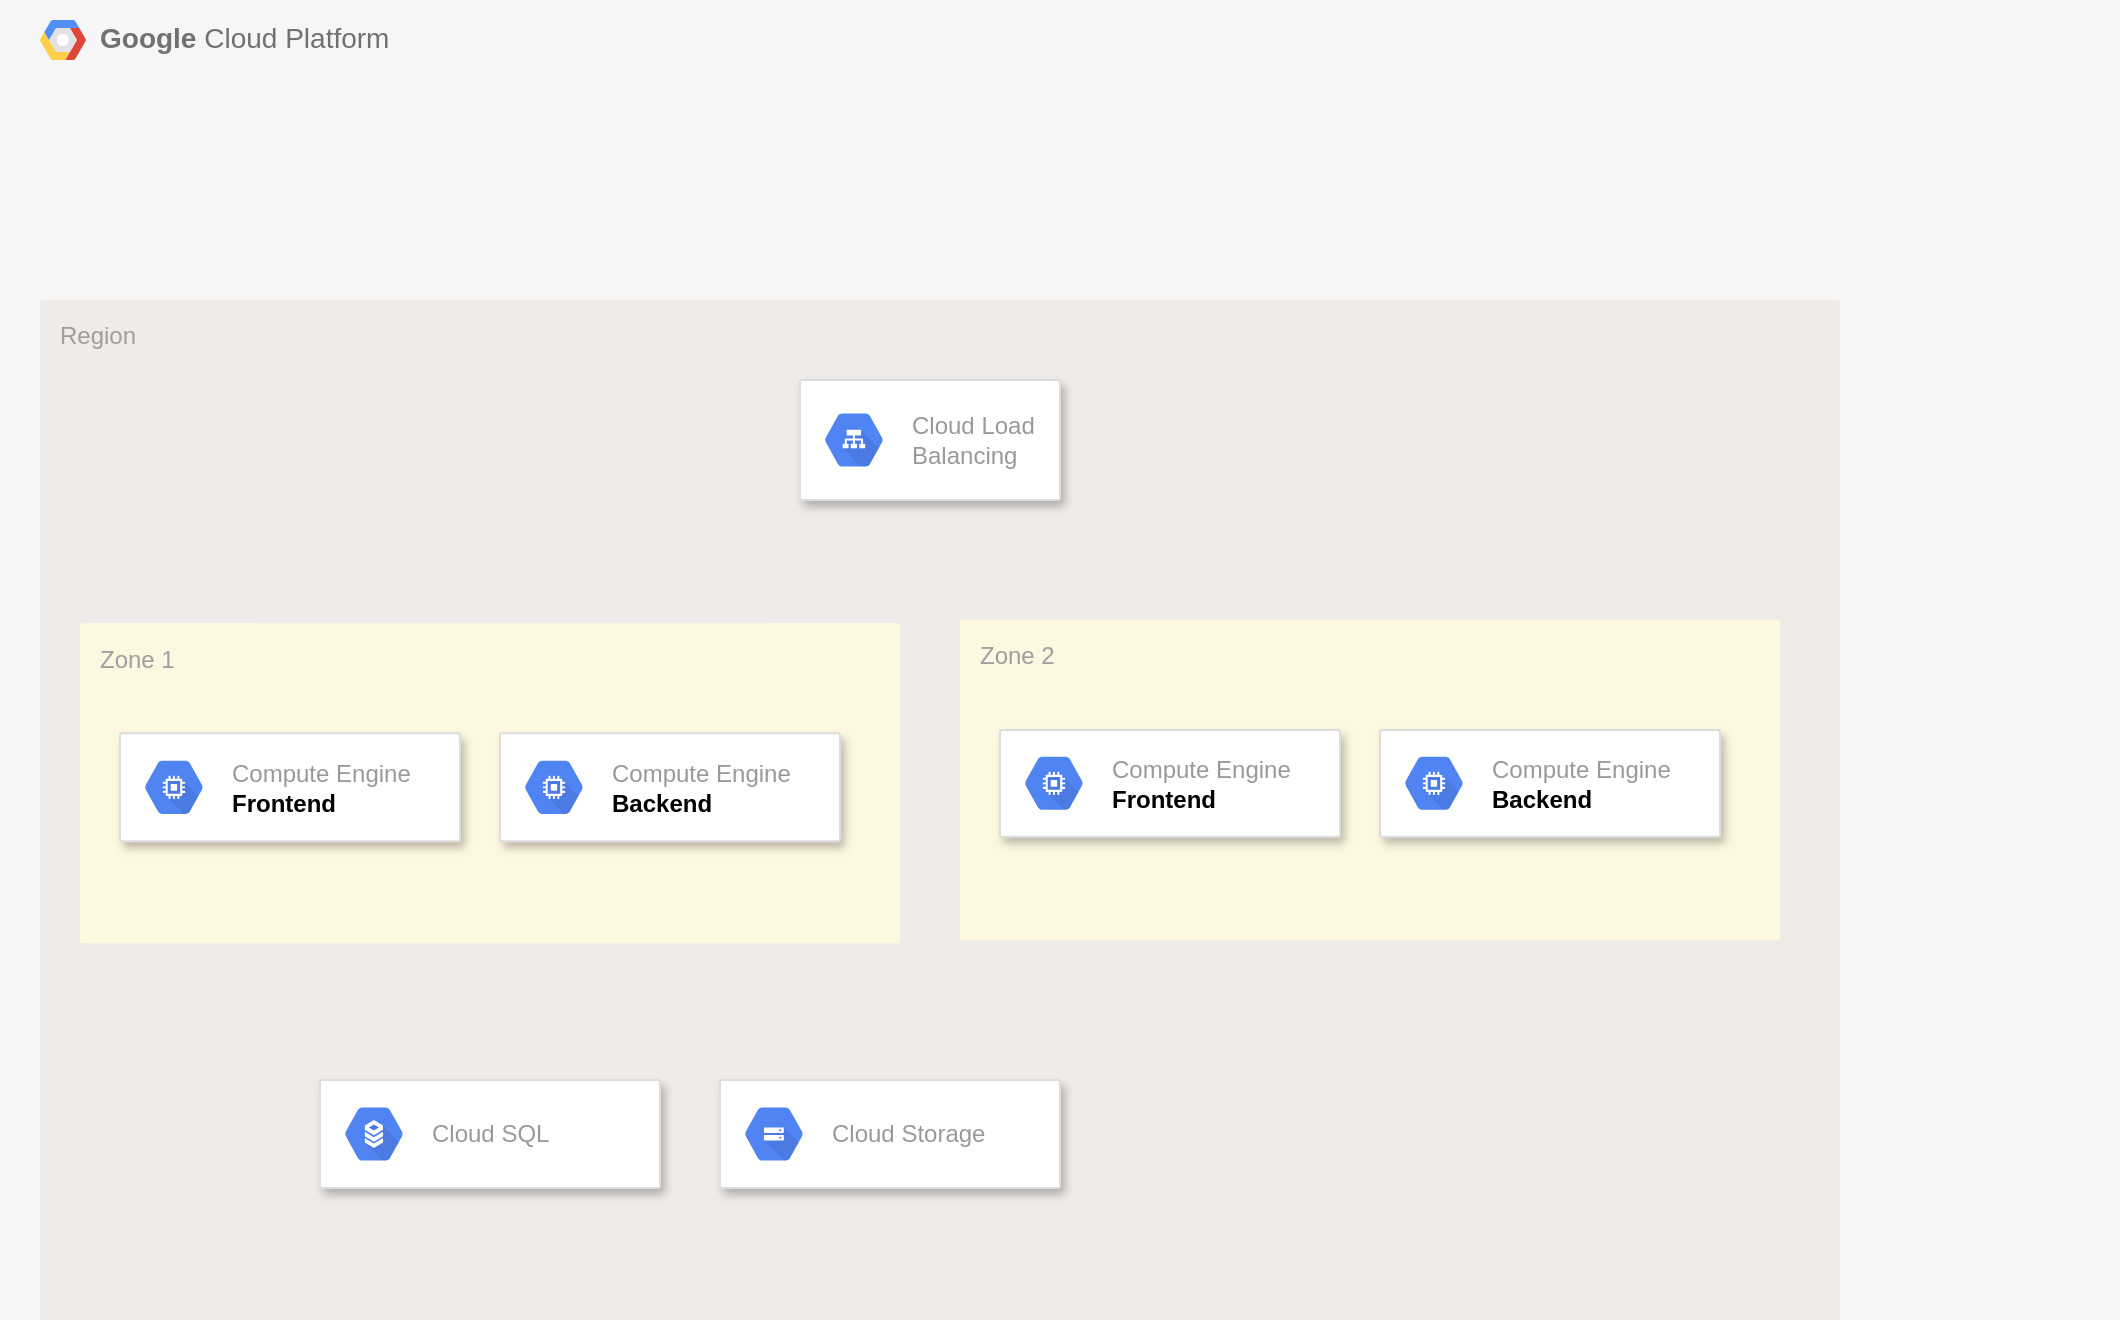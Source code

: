 <mxfile version="14.9.4" type="github">
  <diagram id="6PX3Zy6xk37n_NbxaG_6" name="Page-1">
    <mxGraphModel dx="475" dy="370" grid="1" gridSize="10" guides="1" tooltips="1" connect="1" arrows="1" fold="1" page="1" pageScale="1" pageWidth="850" pageHeight="1100" math="0" shadow="0">
      <root>
        <mxCell id="0" />
        <mxCell id="1" parent="0" />
        <mxCell id="AK8qgQz5lmK5oM4tBW5K-3" value="&lt;b&gt;Google &lt;/b&gt;Cloud Platform" style="fillColor=#F6F6F6;strokeColor=none;shadow=0;gradientColor=none;fontSize=14;align=left;spacing=10;fontColor=#717171;9E9E9E;verticalAlign=top;spacingTop=-4;fontStyle=0;spacingLeft=40;html=1;" vertex="1" parent="1">
          <mxGeometry y="80" width="1060" height="660" as="geometry" />
        </mxCell>
        <mxCell id="AK8qgQz5lmK5oM4tBW5K-4" value="" style="shape=mxgraph.gcp2.google_cloud_platform;fillColor=#F6F6F6;strokeColor=none;shadow=0;gradientColor=none;" vertex="1" parent="AK8qgQz5lmK5oM4tBW5K-3">
          <mxGeometry width="23" height="20" relative="1" as="geometry">
            <mxPoint x="20" y="10" as="offset" />
          </mxGeometry>
        </mxCell>
        <mxCell id="AK8qgQz5lmK5oM4tBW5K-18" value="Region" style="points=[[0,0,0],[0.25,0,0],[0.5,0,0],[0.75,0,0],[1,0,0],[1,0.25,0],[1,0.5,0],[1,0.75,0],[1,1,0],[0.75,1,0],[0.5,1,0],[0.25,1,0],[0,1,0],[0,0.75,0],[0,0.5,0],[0,0.25,0]];rounded=1;absoluteArcSize=1;arcSize=2;html=1;strokeColor=none;gradientColor=none;shadow=0;dashed=0;fontSize=12;fontColor=#9E9E9E;align=left;verticalAlign=top;spacing=10;spacingTop=-4;fillColor=#EFEBE9;" vertex="1" parent="AK8qgQz5lmK5oM4tBW5K-3">
          <mxGeometry x="20" y="150" width="900" height="510" as="geometry" />
        </mxCell>
        <mxCell id="AK8qgQz5lmK5oM4tBW5K-20" value="Zone 1" style="points=[[0,0,0],[0.25,0,0],[0.5,0,0],[0.75,0,0],[1,0,0],[1,0.25,0],[1,0.5,0],[1,0.75,0],[1,1,0],[0.75,1,0],[0.5,1,0],[0.25,1,0],[0,1,0],[0,0.75,0],[0,0.5,0],[0,0.25,0]];rounded=1;absoluteArcSize=1;arcSize=2;html=1;strokeColor=none;gradientColor=none;shadow=0;dashed=0;fontSize=12;fontColor=#9E9E9E;align=left;verticalAlign=top;spacing=10;spacingTop=-4;fillColor=#FFF8E1;" vertex="1" parent="AK8qgQz5lmK5oM4tBW5K-3">
          <mxGeometry x="40" y="311.67" width="410" height="160" as="geometry" />
        </mxCell>
        <mxCell id="AK8qgQz5lmK5oM4tBW5K-35" value="" style="strokeColor=#dddddd;shadow=1;strokeWidth=1;rounded=1;absoluteArcSize=1;arcSize=2;" vertex="1" parent="AK8qgQz5lmK5oM4tBW5K-3">
          <mxGeometry x="60" y="366.68" width="170" height="54" as="geometry" />
        </mxCell>
        <mxCell id="AK8qgQz5lmK5oM4tBW5K-36" value="Compute Engine&lt;br&gt;&lt;font color=&quot;#000000&quot;&gt;&lt;b&gt;Frontend&lt;/b&gt;&lt;/font&gt;" style="dashed=0;connectable=0;html=1;fillColor=#5184F3;strokeColor=none;shape=mxgraph.gcp2.hexIcon;prIcon=compute_engine;part=1;labelPosition=right;verticalLabelPosition=middle;align=left;verticalAlign=middle;spacingLeft=5;fontColor=#999999;fontSize=12;" vertex="1" parent="AK8qgQz5lmK5oM4tBW5K-35">
          <mxGeometry y="0.5" width="44" height="39" relative="1" as="geometry">
            <mxPoint x="5" y="-19.5" as="offset" />
          </mxGeometry>
        </mxCell>
        <mxCell id="AK8qgQz5lmK5oM4tBW5K-45" value="" style="strokeColor=#dddddd;shadow=1;strokeWidth=1;rounded=1;absoluteArcSize=1;arcSize=2;" vertex="1" parent="AK8qgQz5lmK5oM4tBW5K-3">
          <mxGeometry x="250" y="366.68" width="170" height="54" as="geometry" />
        </mxCell>
        <mxCell id="AK8qgQz5lmK5oM4tBW5K-46" value="Compute Engine&lt;br&gt;&lt;font color=&quot;#000000&quot;&gt;&lt;b&gt;Backend&lt;/b&gt;&lt;/font&gt;" style="dashed=0;connectable=0;html=1;fillColor=#5184F3;strokeColor=none;shape=mxgraph.gcp2.hexIcon;prIcon=compute_engine;part=1;labelPosition=right;verticalLabelPosition=middle;align=left;verticalAlign=middle;spacingLeft=5;fontColor=#999999;fontSize=12;" vertex="1" parent="AK8qgQz5lmK5oM4tBW5K-45">
          <mxGeometry y="0.5" width="44" height="39" relative="1" as="geometry">
            <mxPoint x="5" y="-19.5" as="offset" />
          </mxGeometry>
        </mxCell>
        <mxCell id="AK8qgQz5lmK5oM4tBW5K-49" value="Zone 2" style="points=[[0,0,0],[0.25,0,0],[0.5,0,0],[0.75,0,0],[1,0,0],[1,0.25,0],[1,0.5,0],[1,0.75,0],[1,1,0],[0.75,1,0],[0.5,1,0],[0.25,1,0],[0,1,0],[0,0.75,0],[0,0.5,0],[0,0.25,0]];rounded=1;absoluteArcSize=1;arcSize=2;html=1;strokeColor=none;gradientColor=none;shadow=0;dashed=0;fontSize=12;fontColor=#9E9E9E;align=left;verticalAlign=top;spacing=10;spacingTop=-4;fillColor=#FFF8E1;" vertex="1" parent="AK8qgQz5lmK5oM4tBW5K-3">
          <mxGeometry x="480" y="310" width="410" height="160" as="geometry" />
        </mxCell>
        <mxCell id="AK8qgQz5lmK5oM4tBW5K-50" value="" style="strokeColor=#dddddd;shadow=1;strokeWidth=1;rounded=1;absoluteArcSize=1;arcSize=2;" vertex="1" parent="AK8qgQz5lmK5oM4tBW5K-3">
          <mxGeometry x="500" y="365.01" width="170" height="53.33" as="geometry" />
        </mxCell>
        <mxCell id="AK8qgQz5lmK5oM4tBW5K-51" value="Compute Engine&lt;br&gt;&lt;font color=&quot;#000000&quot;&gt;&lt;b&gt;Frontend&lt;/b&gt;&lt;/font&gt;" style="dashed=0;connectable=0;html=1;fillColor=#5184F3;strokeColor=none;shape=mxgraph.gcp2.hexIcon;prIcon=compute_engine;part=1;labelPosition=right;verticalLabelPosition=middle;align=left;verticalAlign=middle;spacingLeft=5;fontColor=#999999;fontSize=12;" vertex="1" parent="AK8qgQz5lmK5oM4tBW5K-50">
          <mxGeometry y="0.5" width="44" height="39" relative="1" as="geometry">
            <mxPoint x="5" y="-19.5" as="offset" />
          </mxGeometry>
        </mxCell>
        <mxCell id="AK8qgQz5lmK5oM4tBW5K-52" value="" style="strokeColor=#dddddd;shadow=1;strokeWidth=1;rounded=1;absoluteArcSize=1;arcSize=2;" vertex="1" parent="AK8qgQz5lmK5oM4tBW5K-3">
          <mxGeometry x="690" y="365.01" width="170" height="53.33" as="geometry" />
        </mxCell>
        <mxCell id="AK8qgQz5lmK5oM4tBW5K-53" value="Compute Engine&lt;br&gt;&lt;font color=&quot;#000000&quot;&gt;&lt;b&gt;Backend&lt;/b&gt;&lt;/font&gt;" style="dashed=0;connectable=0;html=1;fillColor=#5184F3;strokeColor=none;shape=mxgraph.gcp2.hexIcon;prIcon=compute_engine;part=1;labelPosition=right;verticalLabelPosition=middle;align=left;verticalAlign=middle;spacingLeft=5;fontColor=#999999;fontSize=12;" vertex="1" parent="AK8qgQz5lmK5oM4tBW5K-52">
          <mxGeometry y="0.5" width="44" height="39" relative="1" as="geometry">
            <mxPoint x="5" y="-19.5" as="offset" />
          </mxGeometry>
        </mxCell>
        <mxCell id="AK8qgQz5lmK5oM4tBW5K-54" value="" style="strokeColor=#dddddd;shadow=1;strokeWidth=1;rounded=1;absoluteArcSize=1;arcSize=2;glass=0;sketch=0;" vertex="1" parent="AK8qgQz5lmK5oM4tBW5K-3">
          <mxGeometry x="400" y="190" width="130" height="60" as="geometry" />
        </mxCell>
        <mxCell id="AK8qgQz5lmK5oM4tBW5K-55" value="Cloud Load&#xa;Balancing" style="dashed=0;connectable=0;html=1;fillColor=#5184F3;strokeColor=none;shape=mxgraph.gcp2.hexIcon;prIcon=cloud_load_balancing;part=1;labelPosition=right;verticalLabelPosition=middle;align=left;verticalAlign=middle;spacingLeft=5;fontColor=#999999;fontSize=12;" vertex="1" parent="AK8qgQz5lmK5oM4tBW5K-54">
          <mxGeometry y="0.5" width="44" height="39" relative="1" as="geometry">
            <mxPoint x="5" y="-19.5" as="offset" />
          </mxGeometry>
        </mxCell>
        <mxCell id="AK8qgQz5lmK5oM4tBW5K-56" value="" style="strokeColor=#dddddd;shadow=1;strokeWidth=1;rounded=1;absoluteArcSize=1;arcSize=2;glass=0;sketch=0;" vertex="1" parent="AK8qgQz5lmK5oM4tBW5K-3">
          <mxGeometry x="360" y="540" width="170" height="54" as="geometry" />
        </mxCell>
        <mxCell id="AK8qgQz5lmK5oM4tBW5K-57" value="Cloud Storage" style="dashed=0;connectable=0;html=1;fillColor=#5184F3;strokeColor=none;shape=mxgraph.gcp2.hexIcon;prIcon=cloud_storage;part=1;labelPosition=right;verticalLabelPosition=middle;align=left;verticalAlign=middle;spacingLeft=5;fontColor=#999999;fontSize=12;" vertex="1" parent="AK8qgQz5lmK5oM4tBW5K-56">
          <mxGeometry y="0.5" width="44" height="39" relative="1" as="geometry">
            <mxPoint x="5" y="-19.5" as="offset" />
          </mxGeometry>
        </mxCell>
        <mxCell id="AK8qgQz5lmK5oM4tBW5K-58" value="" style="strokeColor=#dddddd;shadow=1;strokeWidth=1;rounded=1;absoluteArcSize=1;arcSize=2;glass=0;sketch=0;" vertex="1" parent="AK8qgQz5lmK5oM4tBW5K-3">
          <mxGeometry x="160" y="540" width="170" height="54" as="geometry" />
        </mxCell>
        <mxCell id="AK8qgQz5lmK5oM4tBW5K-59" value="Cloud SQL" style="dashed=0;connectable=0;html=1;fillColor=#5184F3;strokeColor=none;shape=mxgraph.gcp2.hexIcon;prIcon=cloud_sql;part=1;labelPosition=right;verticalLabelPosition=middle;align=left;verticalAlign=middle;spacingLeft=5;fontColor=#999999;fontSize=12;" vertex="1" parent="AK8qgQz5lmK5oM4tBW5K-58">
          <mxGeometry y="0.5" width="44" height="39" relative="1" as="geometry">
            <mxPoint x="5" y="-19.5" as="offset" />
          </mxGeometry>
        </mxCell>
      </root>
    </mxGraphModel>
  </diagram>
</mxfile>
